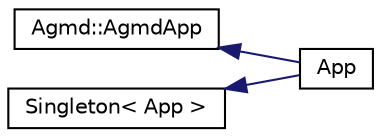 digraph "Graphical Class Hierarchy"
{
  edge [fontname="Helvetica",fontsize="10",labelfontname="Helvetica",labelfontsize="10"];
  node [fontname="Helvetica",fontsize="10",shape=record];
  rankdir="LR";
  Node1 [label="Agmd::AgmdApp",height=0.2,width=0.4,color="black", fillcolor="white", style="filled",URL="$class_agmd_1_1_agmd_app.html"];
  Node1 -> Node2 [dir="back",color="midnightblue",fontsize="10",style="solid",fontname="Helvetica"];
  Node2 [label="App",height=0.2,width=0.4,color="black", fillcolor="white", style="filled",URL="$class_app.html"];
  Node3 [label="Singleton\< App \>",height=0.2,width=0.4,color="black", fillcolor="white", style="filled",URL="$class_singleton.html"];
  Node3 -> Node2 [dir="back",color="midnightblue",fontsize="10",style="solid",fontname="Helvetica"];
}
